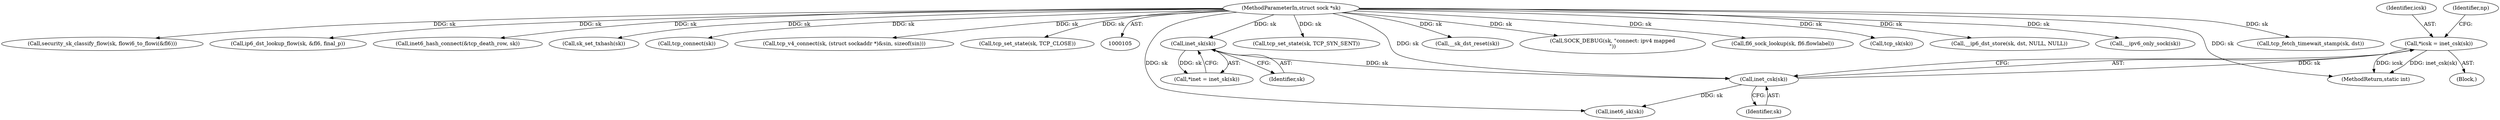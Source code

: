 digraph "0_linux_45f6fad84cc305103b28d73482b344d7f5b76f39_15@pointer" {
"1000122" [label="(Call,*icsk = inet_csk(sk))"];
"1000124" [label="(Call,inet_csk(sk))"];
"1000119" [label="(Call,inet_sk(sk))"];
"1000106" [label="(MethodParameterIn,struct sock *sk)"];
"1000123" [label="(Identifier,icsk)"];
"1000642" [label="(Call,tcp_set_state(sk, TCP_SYN_SENT))"];
"1000716" [label="(MethodReturn,static int)"];
"1000129" [label="(Call,inet6_sk(sk))"];
"1000346" [label="(Call,SOCK_DEBUG(sk, \"connect: ipv4 mapped\n\"))"];
"1000124" [label="(Call,inet_csk(sk))"];
"1000125" [label="(Identifier,sk)"];
"1000109" [label="(Block,)"];
"1000701" [label="(Call,__sk_dst_reset(sk))"];
"1000196" [label="(Call,fl6_sock_lookup(sk, fl6.flowlabel))"];
"1000119" [label="(Call,inet_sk(sk))"];
"1000117" [label="(Call,*inet = inet_sk(sk))"];
"1000134" [label="(Call,tcp_sk(sk))"];
"1000128" [label="(Identifier,np)"];
"1000569" [label="(Call,__ip6_dst_store(sk, dst, NULL, NULL))"];
"1000350" [label="(Call,__ipv6_only_sock(sk))"];
"1000595" [label="(Call,tcp_fetch_timewait_stamp(sk, dst))"];
"1000516" [label="(Call,security_sk_classify_flow(sk, flowi6_to_flowi(&fl6)))"];
"1000120" [label="(Identifier,sk)"];
"1000122" [label="(Call,*icsk = inet_csk(sk))"];
"1000106" [label="(MethodParameterIn,struct sock *sk)"];
"1000523" [label="(Call,ip6_dst_lookup_flow(sk, &fl6, final_p))"];
"1000647" [label="(Call,inet6_hash_connect(&tcp_death_row, sk))"];
"1000654" [label="(Call,sk_set_txhash(sk))"];
"1000690" [label="(Call,tcp_connect(sk))"];
"1000399" [label="(Call,tcp_v4_connect(sk, (struct sockaddr *)&sin, sizeof(sin)))"];
"1000698" [label="(Call,tcp_set_state(sk, TCP_CLOSE))"];
"1000122" -> "1000109"  [label="AST: "];
"1000122" -> "1000124"  [label="CFG: "];
"1000123" -> "1000122"  [label="AST: "];
"1000124" -> "1000122"  [label="AST: "];
"1000128" -> "1000122"  [label="CFG: "];
"1000122" -> "1000716"  [label="DDG: icsk"];
"1000122" -> "1000716"  [label="DDG: inet_csk(sk)"];
"1000124" -> "1000122"  [label="DDG: sk"];
"1000124" -> "1000125"  [label="CFG: "];
"1000125" -> "1000124"  [label="AST: "];
"1000119" -> "1000124"  [label="DDG: sk"];
"1000106" -> "1000124"  [label="DDG: sk"];
"1000124" -> "1000129"  [label="DDG: sk"];
"1000119" -> "1000117"  [label="AST: "];
"1000119" -> "1000120"  [label="CFG: "];
"1000120" -> "1000119"  [label="AST: "];
"1000117" -> "1000119"  [label="CFG: "];
"1000119" -> "1000117"  [label="DDG: sk"];
"1000106" -> "1000119"  [label="DDG: sk"];
"1000106" -> "1000105"  [label="AST: "];
"1000106" -> "1000716"  [label="DDG: sk"];
"1000106" -> "1000129"  [label="DDG: sk"];
"1000106" -> "1000134"  [label="DDG: sk"];
"1000106" -> "1000196"  [label="DDG: sk"];
"1000106" -> "1000346"  [label="DDG: sk"];
"1000106" -> "1000350"  [label="DDG: sk"];
"1000106" -> "1000399"  [label="DDG: sk"];
"1000106" -> "1000516"  [label="DDG: sk"];
"1000106" -> "1000523"  [label="DDG: sk"];
"1000106" -> "1000569"  [label="DDG: sk"];
"1000106" -> "1000595"  [label="DDG: sk"];
"1000106" -> "1000642"  [label="DDG: sk"];
"1000106" -> "1000647"  [label="DDG: sk"];
"1000106" -> "1000654"  [label="DDG: sk"];
"1000106" -> "1000690"  [label="DDG: sk"];
"1000106" -> "1000698"  [label="DDG: sk"];
"1000106" -> "1000701"  [label="DDG: sk"];
}
